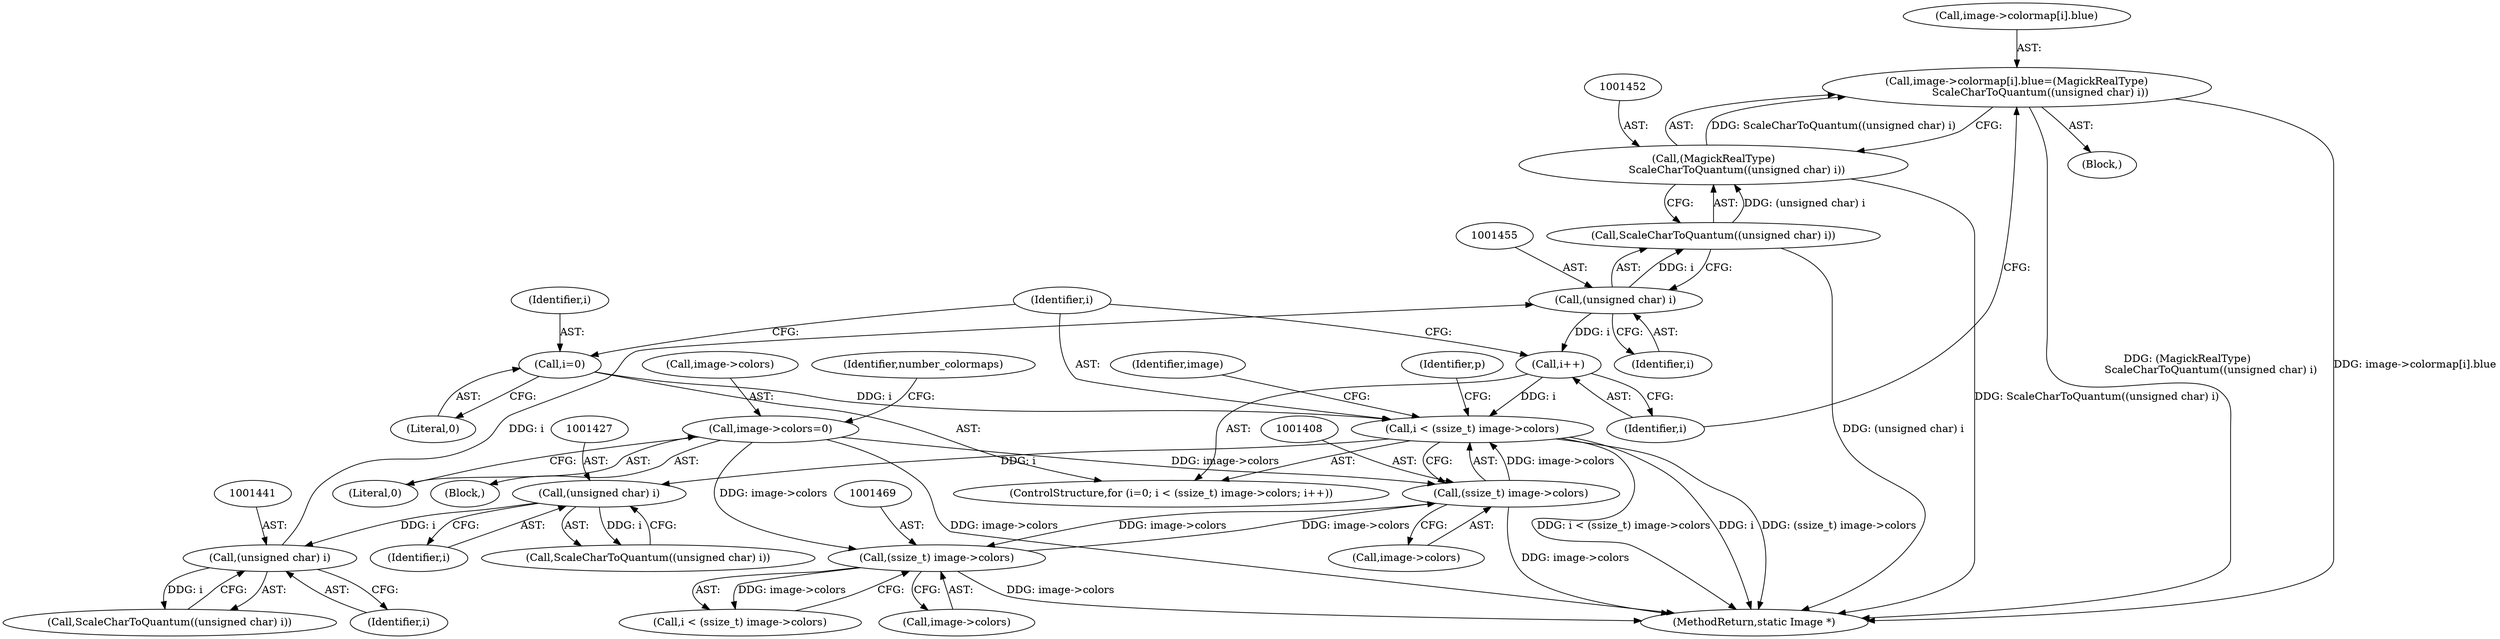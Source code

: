 digraph "0_ImageMagick_2ad6d33493750a28a5a655d319a8e0b16c392de1@array" {
"1001443" [label="(Call,image->colormap[i].blue=(MagickRealType)\n              ScaleCharToQuantum((unsigned char) i))"];
"1001451" [label="(Call,(MagickRealType)\n              ScaleCharToQuantum((unsigned char) i))"];
"1001453" [label="(Call,ScaleCharToQuantum((unsigned char) i))"];
"1001454" [label="(Call,(unsigned char) i)"];
"1001440" [label="(Call,(unsigned char) i)"];
"1001426" [label="(Call,(unsigned char) i)"];
"1001405" [label="(Call,i < (ssize_t) image->colors)"];
"1001402" [label="(Call,i=0)"];
"1001412" [label="(Call,i++)"];
"1001407" [label="(Call,(ssize_t) image->colors)"];
"1001822" [label="(Call,image->colors=0)"];
"1001468" [label="(Call,(ssize_t) image->colors)"];
"1001524" [label="(Identifier,p)"];
"1001470" [label="(Call,image->colors)"];
"1001627" [label="(Block,)"];
"1001955" [label="(MethodReturn,static Image *)"];
"1001454" [label="(Call,(unsigned char) i)"];
"1001466" [label="(Call,i < (ssize_t) image->colors)"];
"1001407" [label="(Call,(ssize_t) image->colors)"];
"1001406" [label="(Identifier,i)"];
"1001444" [label="(Call,image->colormap[i].blue)"];
"1001829" [label="(Identifier,number_colormaps)"];
"1001440" [label="(Call,(unsigned char) i)"];
"1001822" [label="(Call,image->colors=0)"];
"1001439" [label="(Call,ScaleCharToQuantum((unsigned char) i))"];
"1001428" [label="(Identifier,i)"];
"1001425" [label="(Call,ScaleCharToQuantum((unsigned char) i))"];
"1001414" [label="(Block,)"];
"1001409" [label="(Call,image->colors)"];
"1001412" [label="(Call,i++)"];
"1001413" [label="(Identifier,i)"];
"1001451" [label="(Call,(MagickRealType)\n              ScaleCharToQuantum((unsigned char) i))"];
"1001453" [label="(Call,ScaleCharToQuantum((unsigned char) i))"];
"1001426" [label="(Call,(unsigned char) i)"];
"1001823" [label="(Call,image->colors)"];
"1001442" [label="(Identifier,i)"];
"1001468" [label="(Call,(ssize_t) image->colors)"];
"1001401" [label="(ControlStructure,for (i=0; i < (ssize_t) image->colors; i++))"];
"1001403" [label="(Identifier,i)"];
"1001826" [label="(Literal,0)"];
"1001405" [label="(Call,i < (ssize_t) image->colors)"];
"1001443" [label="(Call,image->colormap[i].blue=(MagickRealType)\n              ScaleCharToQuantum((unsigned char) i))"];
"1001404" [label="(Literal,0)"];
"1001419" [label="(Identifier,image)"];
"1001456" [label="(Identifier,i)"];
"1001402" [label="(Call,i=0)"];
"1001443" -> "1001414"  [label="AST: "];
"1001443" -> "1001451"  [label="CFG: "];
"1001444" -> "1001443"  [label="AST: "];
"1001451" -> "1001443"  [label="AST: "];
"1001413" -> "1001443"  [label="CFG: "];
"1001443" -> "1001955"  [label="DDG: (MagickRealType)\n              ScaleCharToQuantum((unsigned char) i)"];
"1001443" -> "1001955"  [label="DDG: image->colormap[i].blue"];
"1001451" -> "1001443"  [label="DDG: ScaleCharToQuantum((unsigned char) i)"];
"1001451" -> "1001453"  [label="CFG: "];
"1001452" -> "1001451"  [label="AST: "];
"1001453" -> "1001451"  [label="AST: "];
"1001451" -> "1001955"  [label="DDG: ScaleCharToQuantum((unsigned char) i)"];
"1001453" -> "1001451"  [label="DDG: (unsigned char) i"];
"1001453" -> "1001454"  [label="CFG: "];
"1001454" -> "1001453"  [label="AST: "];
"1001453" -> "1001955"  [label="DDG: (unsigned char) i"];
"1001454" -> "1001453"  [label="DDG: i"];
"1001454" -> "1001456"  [label="CFG: "];
"1001455" -> "1001454"  [label="AST: "];
"1001456" -> "1001454"  [label="AST: "];
"1001454" -> "1001412"  [label="DDG: i"];
"1001440" -> "1001454"  [label="DDG: i"];
"1001440" -> "1001439"  [label="AST: "];
"1001440" -> "1001442"  [label="CFG: "];
"1001441" -> "1001440"  [label="AST: "];
"1001442" -> "1001440"  [label="AST: "];
"1001439" -> "1001440"  [label="CFG: "];
"1001440" -> "1001439"  [label="DDG: i"];
"1001426" -> "1001440"  [label="DDG: i"];
"1001426" -> "1001425"  [label="AST: "];
"1001426" -> "1001428"  [label="CFG: "];
"1001427" -> "1001426"  [label="AST: "];
"1001428" -> "1001426"  [label="AST: "];
"1001425" -> "1001426"  [label="CFG: "];
"1001426" -> "1001425"  [label="DDG: i"];
"1001405" -> "1001426"  [label="DDG: i"];
"1001405" -> "1001401"  [label="AST: "];
"1001405" -> "1001407"  [label="CFG: "];
"1001406" -> "1001405"  [label="AST: "];
"1001407" -> "1001405"  [label="AST: "];
"1001419" -> "1001405"  [label="CFG: "];
"1001524" -> "1001405"  [label="CFG: "];
"1001405" -> "1001955"  [label="DDG: i < (ssize_t) image->colors"];
"1001405" -> "1001955"  [label="DDG: i"];
"1001405" -> "1001955"  [label="DDG: (ssize_t) image->colors"];
"1001402" -> "1001405"  [label="DDG: i"];
"1001412" -> "1001405"  [label="DDG: i"];
"1001407" -> "1001405"  [label="DDG: image->colors"];
"1001402" -> "1001401"  [label="AST: "];
"1001402" -> "1001404"  [label="CFG: "];
"1001403" -> "1001402"  [label="AST: "];
"1001404" -> "1001402"  [label="AST: "];
"1001406" -> "1001402"  [label="CFG: "];
"1001412" -> "1001401"  [label="AST: "];
"1001412" -> "1001413"  [label="CFG: "];
"1001413" -> "1001412"  [label="AST: "];
"1001406" -> "1001412"  [label="CFG: "];
"1001407" -> "1001409"  [label="CFG: "];
"1001408" -> "1001407"  [label="AST: "];
"1001409" -> "1001407"  [label="AST: "];
"1001407" -> "1001955"  [label="DDG: image->colors"];
"1001822" -> "1001407"  [label="DDG: image->colors"];
"1001468" -> "1001407"  [label="DDG: image->colors"];
"1001407" -> "1001468"  [label="DDG: image->colors"];
"1001822" -> "1001627"  [label="AST: "];
"1001822" -> "1001826"  [label="CFG: "];
"1001823" -> "1001822"  [label="AST: "];
"1001826" -> "1001822"  [label="AST: "];
"1001829" -> "1001822"  [label="CFG: "];
"1001822" -> "1001955"  [label="DDG: image->colors"];
"1001822" -> "1001468"  [label="DDG: image->colors"];
"1001468" -> "1001466"  [label="AST: "];
"1001468" -> "1001470"  [label="CFG: "];
"1001469" -> "1001468"  [label="AST: "];
"1001470" -> "1001468"  [label="AST: "];
"1001466" -> "1001468"  [label="CFG: "];
"1001468" -> "1001955"  [label="DDG: image->colors"];
"1001468" -> "1001466"  [label="DDG: image->colors"];
}
